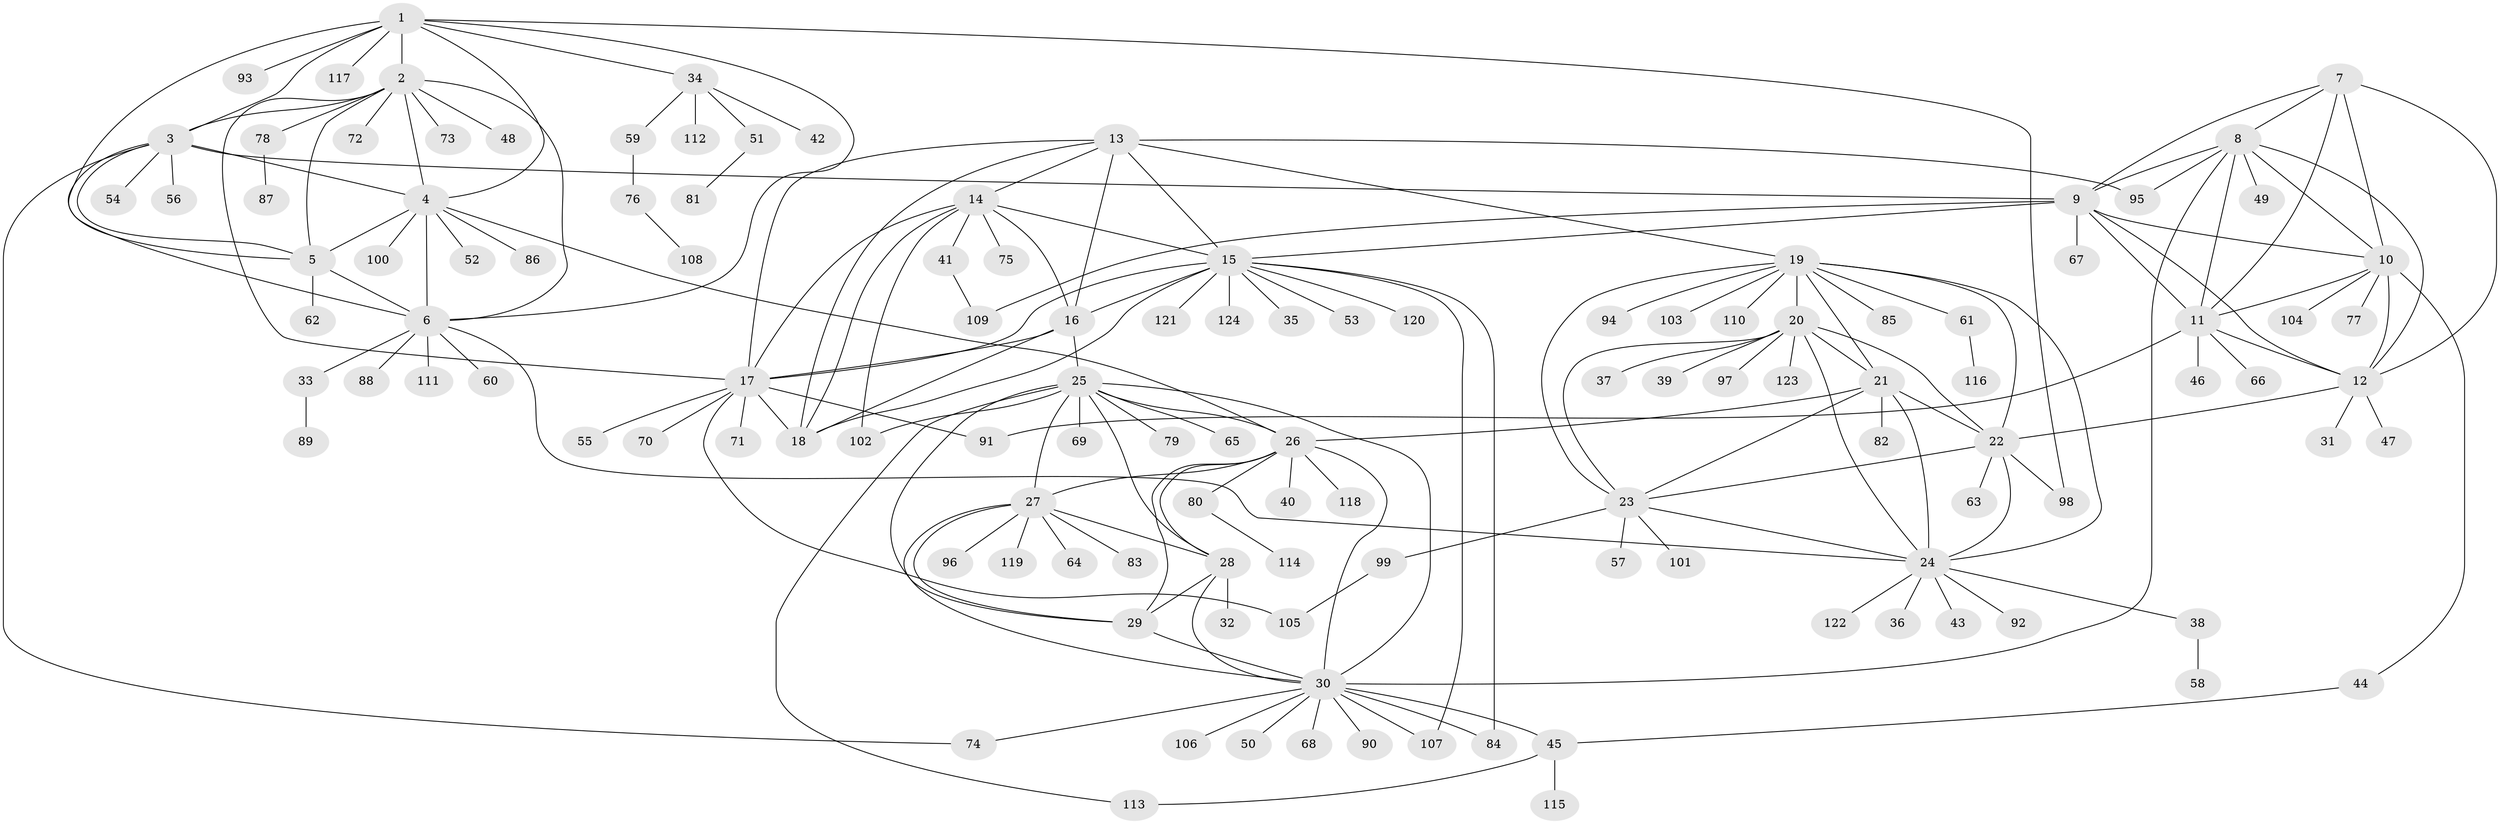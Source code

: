 // coarse degree distribution, {7: 0.052083333333333336, 8: 0.020833333333333332, 9: 0.041666666666666664, 4: 0.041666666666666664, 11: 0.010416666666666666, 6: 0.03125, 5: 0.020833333333333332, 10: 0.03125, 14: 0.010416666666666666, 13: 0.010416666666666666, 1: 0.6354166666666666, 2: 0.09375}
// Generated by graph-tools (version 1.1) at 2025/42/03/06/25 10:42:08]
// undirected, 124 vertices, 190 edges
graph export_dot {
graph [start="1"]
  node [color=gray90,style=filled];
  1;
  2;
  3;
  4;
  5;
  6;
  7;
  8;
  9;
  10;
  11;
  12;
  13;
  14;
  15;
  16;
  17;
  18;
  19;
  20;
  21;
  22;
  23;
  24;
  25;
  26;
  27;
  28;
  29;
  30;
  31;
  32;
  33;
  34;
  35;
  36;
  37;
  38;
  39;
  40;
  41;
  42;
  43;
  44;
  45;
  46;
  47;
  48;
  49;
  50;
  51;
  52;
  53;
  54;
  55;
  56;
  57;
  58;
  59;
  60;
  61;
  62;
  63;
  64;
  65;
  66;
  67;
  68;
  69;
  70;
  71;
  72;
  73;
  74;
  75;
  76;
  77;
  78;
  79;
  80;
  81;
  82;
  83;
  84;
  85;
  86;
  87;
  88;
  89;
  90;
  91;
  92;
  93;
  94;
  95;
  96;
  97;
  98;
  99;
  100;
  101;
  102;
  103;
  104;
  105;
  106;
  107;
  108;
  109;
  110;
  111;
  112;
  113;
  114;
  115;
  116;
  117;
  118;
  119;
  120;
  121;
  122;
  123;
  124;
  1 -- 2;
  1 -- 3;
  1 -- 4;
  1 -- 5;
  1 -- 6;
  1 -- 34;
  1 -- 93;
  1 -- 98;
  1 -- 117;
  2 -- 3;
  2 -- 4;
  2 -- 5;
  2 -- 6;
  2 -- 17;
  2 -- 48;
  2 -- 72;
  2 -- 73;
  2 -- 78;
  3 -- 4;
  3 -- 5;
  3 -- 6;
  3 -- 9;
  3 -- 54;
  3 -- 56;
  3 -- 74;
  4 -- 5;
  4 -- 6;
  4 -- 26;
  4 -- 52;
  4 -- 86;
  4 -- 100;
  5 -- 6;
  5 -- 62;
  6 -- 24;
  6 -- 33;
  6 -- 60;
  6 -- 88;
  6 -- 111;
  7 -- 8;
  7 -- 9;
  7 -- 10;
  7 -- 11;
  7 -- 12;
  8 -- 9;
  8 -- 10;
  8 -- 11;
  8 -- 12;
  8 -- 30;
  8 -- 49;
  8 -- 95;
  9 -- 10;
  9 -- 11;
  9 -- 12;
  9 -- 15;
  9 -- 67;
  9 -- 109;
  10 -- 11;
  10 -- 12;
  10 -- 44;
  10 -- 77;
  10 -- 104;
  11 -- 12;
  11 -- 46;
  11 -- 66;
  11 -- 91;
  12 -- 22;
  12 -- 31;
  12 -- 47;
  13 -- 14;
  13 -- 15;
  13 -- 16;
  13 -- 17;
  13 -- 18;
  13 -- 19;
  13 -- 95;
  14 -- 15;
  14 -- 16;
  14 -- 17;
  14 -- 18;
  14 -- 41;
  14 -- 75;
  14 -- 102;
  15 -- 16;
  15 -- 17;
  15 -- 18;
  15 -- 35;
  15 -- 53;
  15 -- 84;
  15 -- 107;
  15 -- 120;
  15 -- 121;
  15 -- 124;
  16 -- 17;
  16 -- 18;
  16 -- 25;
  17 -- 18;
  17 -- 55;
  17 -- 70;
  17 -- 71;
  17 -- 91;
  17 -- 105;
  19 -- 20;
  19 -- 21;
  19 -- 22;
  19 -- 23;
  19 -- 24;
  19 -- 61;
  19 -- 85;
  19 -- 94;
  19 -- 103;
  19 -- 110;
  20 -- 21;
  20 -- 22;
  20 -- 23;
  20 -- 24;
  20 -- 37;
  20 -- 39;
  20 -- 97;
  20 -- 123;
  21 -- 22;
  21 -- 23;
  21 -- 24;
  21 -- 26;
  21 -- 82;
  22 -- 23;
  22 -- 24;
  22 -- 63;
  22 -- 98;
  23 -- 24;
  23 -- 57;
  23 -- 99;
  23 -- 101;
  24 -- 36;
  24 -- 38;
  24 -- 43;
  24 -- 92;
  24 -- 122;
  25 -- 26;
  25 -- 27;
  25 -- 28;
  25 -- 29;
  25 -- 30;
  25 -- 65;
  25 -- 69;
  25 -- 79;
  25 -- 102;
  25 -- 113;
  26 -- 27;
  26 -- 28;
  26 -- 29;
  26 -- 30;
  26 -- 40;
  26 -- 80;
  26 -- 118;
  27 -- 28;
  27 -- 29;
  27 -- 30;
  27 -- 64;
  27 -- 83;
  27 -- 96;
  27 -- 119;
  28 -- 29;
  28 -- 30;
  28 -- 32;
  29 -- 30;
  30 -- 45;
  30 -- 50;
  30 -- 68;
  30 -- 74;
  30 -- 84;
  30 -- 90;
  30 -- 106;
  30 -- 107;
  33 -- 89;
  34 -- 42;
  34 -- 51;
  34 -- 59;
  34 -- 112;
  38 -- 58;
  41 -- 109;
  44 -- 45;
  45 -- 113;
  45 -- 115;
  51 -- 81;
  59 -- 76;
  61 -- 116;
  76 -- 108;
  78 -- 87;
  80 -- 114;
  99 -- 105;
}
